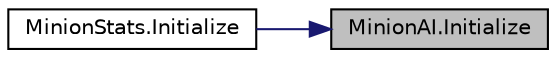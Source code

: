 digraph "MinionAI.Initialize"
{
 // INTERACTIVE_SVG=YES
 // LATEX_PDF_SIZE
  bgcolor="transparent";
  edge [fontname="Helvetica",fontsize="10",labelfontname="Helvetica",labelfontsize="10"];
  node [fontname="Helvetica",fontsize="10",shape=record];
  rankdir="RL";
  Node1 [label="MinionAI.Initialize",height=0.2,width=0.4,color="black", fillcolor="grey75", style="filled", fontcolor="black",tooltip=" "];
  Node1 -> Node2 [dir="back",color="midnightblue",fontsize="10",style="solid",fontname="Helvetica"];
  Node2 [label="MinionStats.Initialize",height=0.2,width=0.4,color="black",URL="$class_minion_stats.html#aa5a0ca66d4dd72c3e70c7ae9ee8e6cb8",tooltip=" "];
}
